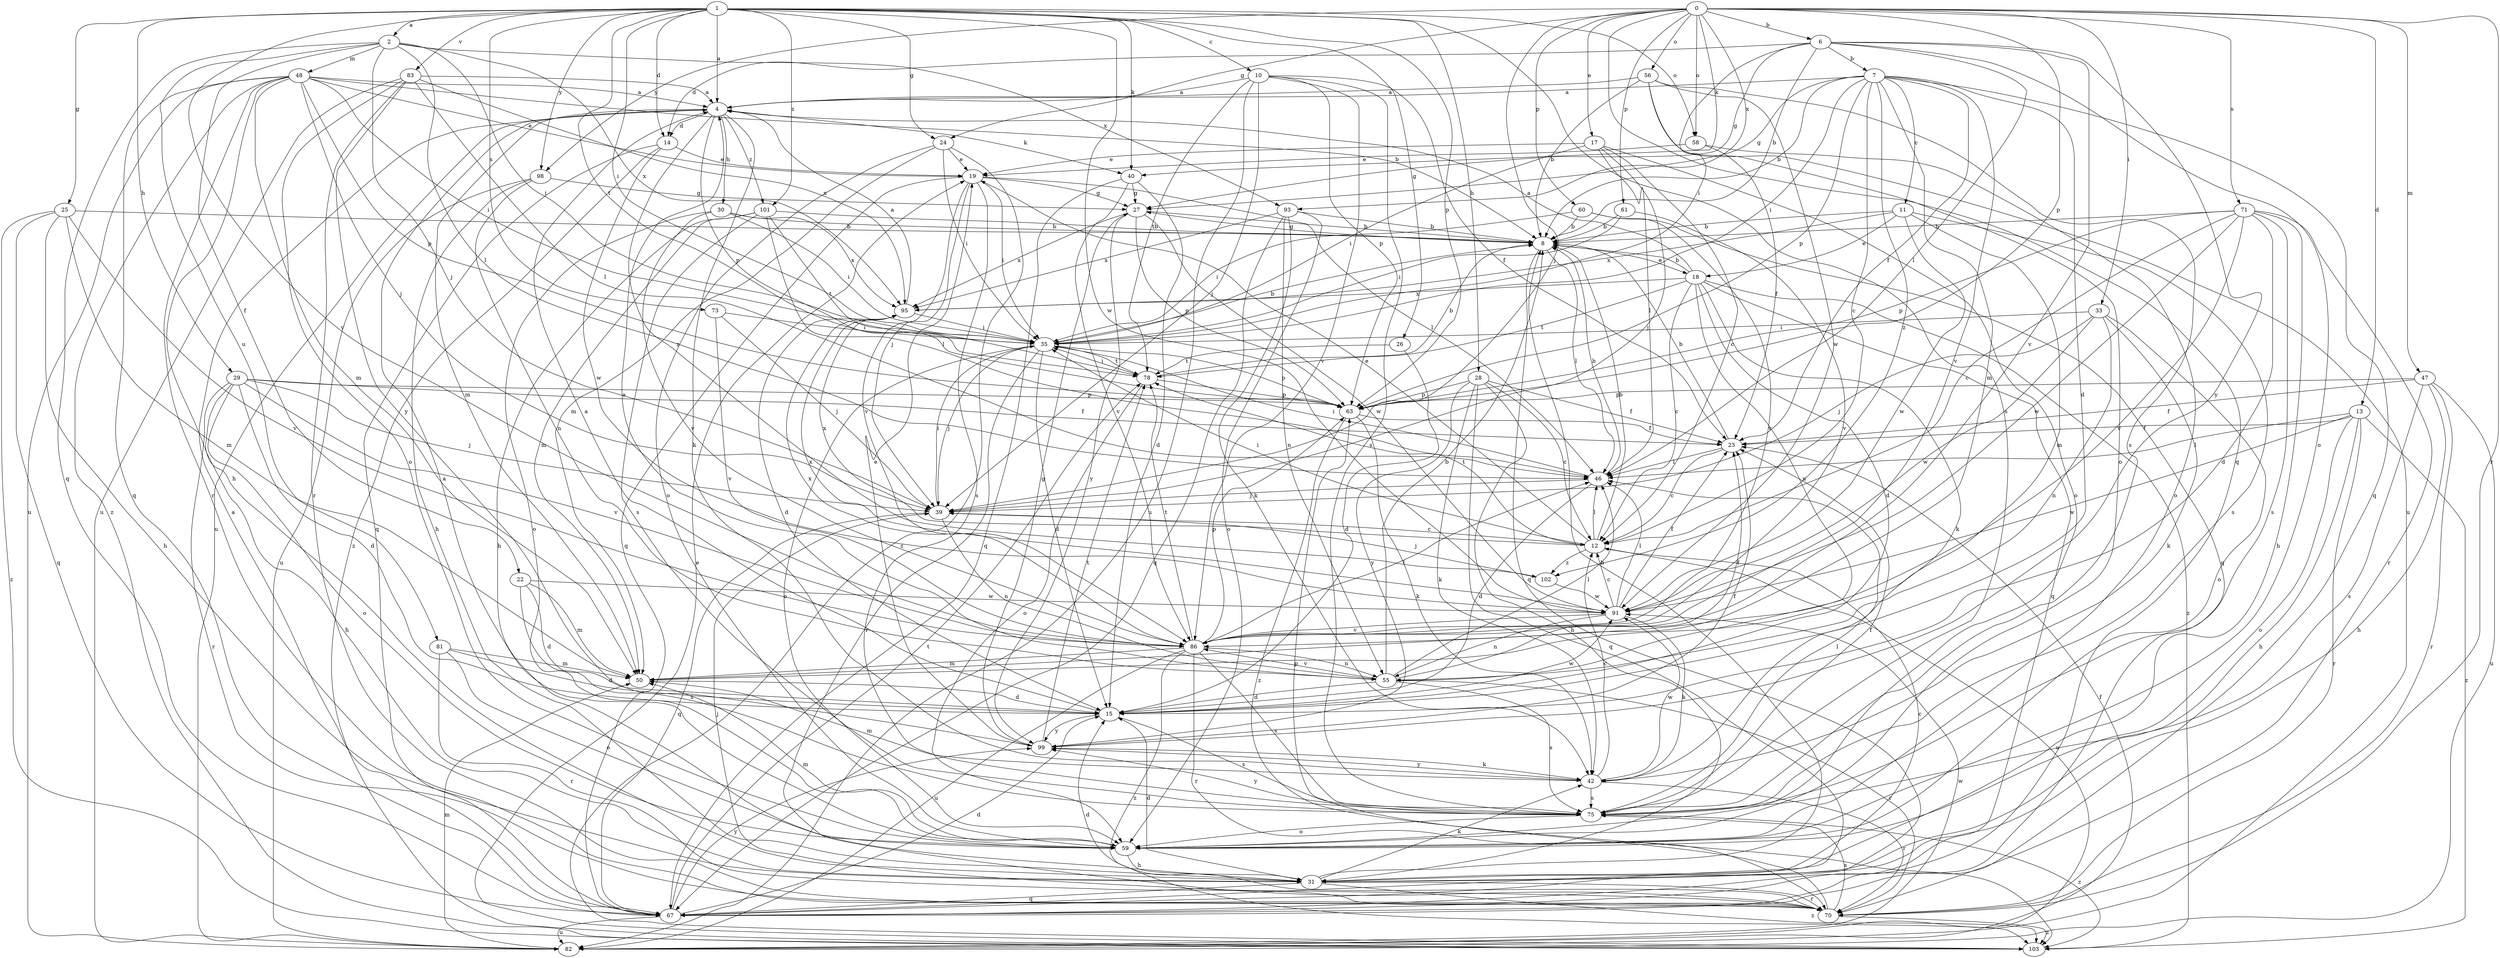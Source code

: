 strict digraph  {
0;
1;
2;
4;
6;
7;
8;
10;
11;
12;
13;
14;
15;
17;
18;
19;
22;
23;
24;
25;
26;
27;
28;
29;
30;
31;
33;
35;
39;
40;
42;
46;
47;
48;
50;
55;
56;
58;
59;
60;
61;
63;
67;
70;
71;
73;
75;
78;
81;
82;
83;
86;
91;
93;
95;
98;
99;
101;
102;
103;
0 -> 6  [label=b];
0 -> 13  [label=d];
0 -> 17  [label=e];
0 -> 24  [label=g];
0 -> 33  [label=i];
0 -> 39  [label=j];
0 -> 40  [label=k];
0 -> 47  [label=m];
0 -> 56  [label=o];
0 -> 58  [label=o];
0 -> 60  [label=p];
0 -> 61  [label=p];
0 -> 63  [label=p];
0 -> 67  [label=q];
0 -> 70  [label=r];
0 -> 71  [label=s];
0 -> 93  [label=x];
0 -> 98  [label=y];
1 -> 2  [label=a];
1 -> 4  [label=a];
1 -> 10  [label=c];
1 -> 14  [label=d];
1 -> 24  [label=g];
1 -> 25  [label=g];
1 -> 26  [label=g];
1 -> 28  [label=h];
1 -> 29  [label=h];
1 -> 35  [label=i];
1 -> 40  [label=k];
1 -> 58  [label=o];
1 -> 63  [label=p];
1 -> 73  [label=s];
1 -> 75  [label=s];
1 -> 78  [label=t];
1 -> 83  [label=v];
1 -> 86  [label=v];
1 -> 91  [label=w];
1 -> 98  [label=y];
1 -> 101  [label=z];
2 -> 22  [label=f];
2 -> 35  [label=i];
2 -> 39  [label=j];
2 -> 46  [label=l];
2 -> 48  [label=m];
2 -> 67  [label=q];
2 -> 81  [label=u];
2 -> 93  [label=x];
2 -> 95  [label=x];
4 -> 14  [label=d];
4 -> 30  [label=h];
4 -> 40  [label=k];
4 -> 42  [label=k];
4 -> 50  [label=m];
4 -> 63  [label=p];
4 -> 82  [label=u];
4 -> 101  [label=z];
4 -> 102  [label=z];
6 -> 7  [label=b];
6 -> 8  [label=b];
6 -> 14  [label=d];
6 -> 27  [label=g];
6 -> 35  [label=i];
6 -> 46  [label=l];
6 -> 59  [label=o];
6 -> 86  [label=v];
6 -> 99  [label=y];
7 -> 4  [label=a];
7 -> 8  [label=b];
7 -> 11  [label=c];
7 -> 12  [label=c];
7 -> 15  [label=d];
7 -> 23  [label=f];
7 -> 27  [label=g];
7 -> 35  [label=i];
7 -> 50  [label=m];
7 -> 63  [label=p];
7 -> 67  [label=q];
7 -> 86  [label=v];
7 -> 102  [label=z];
8 -> 18  [label=e];
8 -> 27  [label=g];
8 -> 46  [label=l];
8 -> 67  [label=q];
10 -> 4  [label=a];
10 -> 23  [label=f];
10 -> 39  [label=j];
10 -> 63  [label=p];
10 -> 75  [label=s];
10 -> 78  [label=t];
10 -> 82  [label=u];
10 -> 86  [label=v];
11 -> 8  [label=b];
11 -> 18  [label=e];
11 -> 50  [label=m];
11 -> 75  [label=s];
11 -> 91  [label=w];
11 -> 95  [label=x];
12 -> 8  [label=b];
12 -> 19  [label=e];
12 -> 35  [label=i];
12 -> 46  [label=l];
12 -> 78  [label=t];
12 -> 82  [label=u];
12 -> 95  [label=x];
12 -> 102  [label=z];
13 -> 23  [label=f];
13 -> 31  [label=h];
13 -> 46  [label=l];
13 -> 59  [label=o];
13 -> 70  [label=r];
13 -> 91  [label=w];
13 -> 103  [label=z];
14 -> 19  [label=e];
14 -> 67  [label=q];
14 -> 91  [label=w];
14 -> 103  [label=z];
15 -> 4  [label=a];
15 -> 75  [label=s];
15 -> 91  [label=w];
15 -> 99  [label=y];
17 -> 12  [label=c];
17 -> 19  [label=e];
17 -> 35  [label=i];
17 -> 39  [label=j];
17 -> 46  [label=l];
17 -> 59  [label=o];
18 -> 4  [label=a];
18 -> 8  [label=b];
18 -> 12  [label=c];
18 -> 15  [label=d];
18 -> 42  [label=k];
18 -> 55  [label=n];
18 -> 67  [label=q];
18 -> 78  [label=t];
18 -> 95  [label=x];
18 -> 103  [label=z];
19 -> 27  [label=g];
19 -> 35  [label=i];
19 -> 39  [label=j];
19 -> 46  [label=l];
19 -> 67  [label=q];
19 -> 75  [label=s];
19 -> 86  [label=v];
22 -> 15  [label=d];
22 -> 50  [label=m];
22 -> 75  [label=s];
22 -> 91  [label=w];
23 -> 8  [label=b];
23 -> 12  [label=c];
23 -> 46  [label=l];
24 -> 19  [label=e];
24 -> 35  [label=i];
24 -> 50  [label=m];
24 -> 59  [label=o];
24 -> 103  [label=z];
25 -> 8  [label=b];
25 -> 31  [label=h];
25 -> 50  [label=m];
25 -> 67  [label=q];
25 -> 86  [label=v];
25 -> 103  [label=z];
26 -> 15  [label=d];
26 -> 78  [label=t];
27 -> 8  [label=b];
27 -> 63  [label=p];
27 -> 91  [label=w];
27 -> 95  [label=x];
27 -> 99  [label=y];
28 -> 12  [label=c];
28 -> 23  [label=f];
28 -> 31  [label=h];
28 -> 42  [label=k];
28 -> 63  [label=p];
28 -> 67  [label=q];
28 -> 99  [label=y];
29 -> 15  [label=d];
29 -> 23  [label=f];
29 -> 31  [label=h];
29 -> 39  [label=j];
29 -> 59  [label=o];
29 -> 63  [label=p];
29 -> 70  [label=r];
29 -> 86  [label=v];
30 -> 8  [label=b];
30 -> 35  [label=i];
30 -> 59  [label=o];
30 -> 86  [label=v];
30 -> 95  [label=x];
31 -> 8  [label=b];
31 -> 12  [label=c];
31 -> 15  [label=d];
31 -> 42  [label=k];
31 -> 67  [label=q];
31 -> 70  [label=r];
31 -> 103  [label=z];
33 -> 35  [label=i];
33 -> 39  [label=j];
33 -> 42  [label=k];
33 -> 55  [label=n];
33 -> 59  [label=o];
33 -> 91  [label=w];
35 -> 8  [label=b];
35 -> 15  [label=d];
35 -> 39  [label=j];
35 -> 59  [label=o];
35 -> 63  [label=p];
35 -> 70  [label=r];
35 -> 78  [label=t];
39 -> 12  [label=c];
39 -> 35  [label=i];
39 -> 55  [label=n];
39 -> 67  [label=q];
40 -> 15  [label=d];
40 -> 27  [label=g];
40 -> 67  [label=q];
40 -> 86  [label=v];
42 -> 12  [label=c];
42 -> 50  [label=m];
42 -> 70  [label=r];
42 -> 75  [label=s];
42 -> 91  [label=w];
42 -> 99  [label=y];
46 -> 8  [label=b];
46 -> 15  [label=d];
46 -> 35  [label=i];
46 -> 39  [label=j];
47 -> 23  [label=f];
47 -> 31  [label=h];
47 -> 63  [label=p];
47 -> 70  [label=r];
47 -> 75  [label=s];
47 -> 82  [label=u];
48 -> 4  [label=a];
48 -> 8  [label=b];
48 -> 19  [label=e];
48 -> 31  [label=h];
48 -> 35  [label=i];
48 -> 39  [label=j];
48 -> 50  [label=m];
48 -> 63  [label=p];
48 -> 67  [label=q];
48 -> 70  [label=r];
48 -> 82  [label=u];
48 -> 103  [label=z];
50 -> 15  [label=d];
55 -> 4  [label=a];
55 -> 8  [label=b];
55 -> 15  [label=d];
55 -> 23  [label=f];
55 -> 46  [label=l];
55 -> 70  [label=r];
55 -> 75  [label=s];
55 -> 86  [label=v];
56 -> 4  [label=a];
56 -> 8  [label=b];
56 -> 59  [label=o];
56 -> 75  [label=s];
56 -> 82  [label=u];
56 -> 91  [label=w];
58 -> 19  [label=e];
58 -> 23  [label=f];
58 -> 59  [label=o];
59 -> 4  [label=a];
59 -> 31  [label=h];
59 -> 50  [label=m];
60 -> 8  [label=b];
60 -> 35  [label=i];
60 -> 67  [label=q];
60 -> 86  [label=v];
61 -> 8  [label=b];
61 -> 35  [label=i];
61 -> 86  [label=v];
63 -> 23  [label=f];
63 -> 42  [label=k];
63 -> 103  [label=z];
67 -> 4  [label=a];
67 -> 15  [label=d];
67 -> 78  [label=t];
67 -> 82  [label=u];
67 -> 99  [label=y];
70 -> 15  [label=d];
70 -> 39  [label=j];
70 -> 63  [label=p];
70 -> 75  [label=s];
70 -> 103  [label=z];
71 -> 8  [label=b];
71 -> 12  [label=c];
71 -> 15  [label=d];
71 -> 31  [label=h];
71 -> 63  [label=p];
71 -> 70  [label=r];
71 -> 75  [label=s];
71 -> 86  [label=v];
71 -> 91  [label=w];
73 -> 35  [label=i];
73 -> 39  [label=j];
73 -> 86  [label=v];
75 -> 23  [label=f];
75 -> 46  [label=l];
75 -> 59  [label=o];
75 -> 99  [label=y];
75 -> 103  [label=z];
78 -> 8  [label=b];
78 -> 35  [label=i];
78 -> 59  [label=o];
78 -> 63  [label=p];
81 -> 15  [label=d];
81 -> 50  [label=m];
81 -> 59  [label=o];
81 -> 70  [label=r];
82 -> 23  [label=f];
82 -> 50  [label=m];
82 -> 91  [label=w];
83 -> 4  [label=a];
83 -> 46  [label=l];
83 -> 59  [label=o];
83 -> 70  [label=r];
83 -> 82  [label=u];
83 -> 95  [label=x];
83 -> 99  [label=y];
86 -> 46  [label=l];
86 -> 50  [label=m];
86 -> 55  [label=n];
86 -> 63  [label=p];
86 -> 70  [label=r];
86 -> 75  [label=s];
86 -> 78  [label=t];
86 -> 82  [label=u];
86 -> 95  [label=x];
86 -> 103  [label=z];
91 -> 12  [label=c];
91 -> 23  [label=f];
91 -> 42  [label=k];
91 -> 46  [label=l];
91 -> 55  [label=n];
91 -> 86  [label=v];
91 -> 95  [label=x];
93 -> 8  [label=b];
93 -> 42  [label=k];
93 -> 55  [label=n];
93 -> 59  [label=o];
93 -> 67  [label=q];
93 -> 95  [label=x];
95 -> 4  [label=a];
95 -> 15  [label=d];
95 -> 35  [label=i];
98 -> 27  [label=g];
98 -> 31  [label=h];
98 -> 55  [label=n];
98 -> 82  [label=u];
99 -> 19  [label=e];
99 -> 23  [label=f];
99 -> 27  [label=g];
99 -> 42  [label=k];
99 -> 78  [label=t];
101 -> 8  [label=b];
101 -> 31  [label=h];
101 -> 46  [label=l];
101 -> 50  [label=m];
101 -> 75  [label=s];
101 -> 78  [label=t];
102 -> 39  [label=j];
102 -> 91  [label=w];
103 -> 19  [label=e];
}

